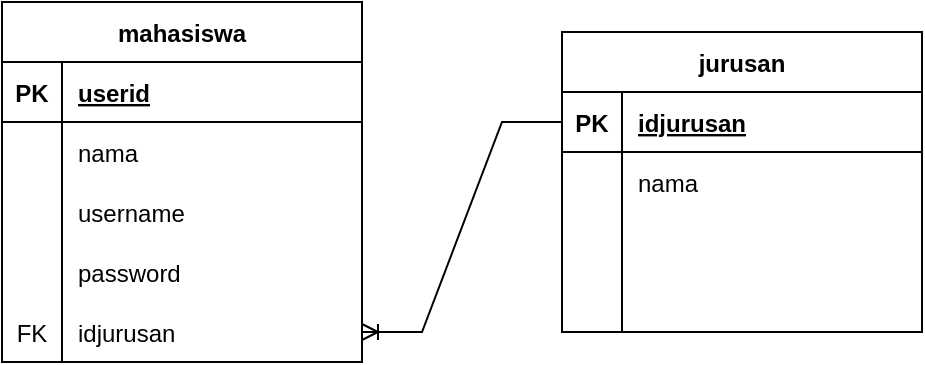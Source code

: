 <mxfile version="16.2.4" type="github">
  <diagram id="qVsHTxvPLoO1TR0tm4oT" name="Page-1">
    <mxGraphModel dx="782" dy="475" grid="1" gridSize="10" guides="1" tooltips="1" connect="1" arrows="1" fold="1" page="1" pageScale="1" pageWidth="827" pageHeight="1169" math="0" shadow="0">
      <root>
        <mxCell id="0" />
        <mxCell id="1" parent="0" />
        <mxCell id="WGPbGIQxYLbaqYa0p3jO-1" value="mahasiswa" style="shape=table;startSize=30;container=1;collapsible=1;childLayout=tableLayout;fixedRows=1;rowLines=0;fontStyle=1;align=center;resizeLast=1;" vertex="1" parent="1">
          <mxGeometry x="180" y="160" width="180" height="180" as="geometry" />
        </mxCell>
        <mxCell id="WGPbGIQxYLbaqYa0p3jO-2" value="" style="shape=tableRow;horizontal=0;startSize=0;swimlaneHead=0;swimlaneBody=0;fillColor=none;collapsible=0;dropTarget=0;points=[[0,0.5],[1,0.5]];portConstraint=eastwest;top=0;left=0;right=0;bottom=1;" vertex="1" parent="WGPbGIQxYLbaqYa0p3jO-1">
          <mxGeometry y="30" width="180" height="30" as="geometry" />
        </mxCell>
        <mxCell id="WGPbGIQxYLbaqYa0p3jO-3" value="PK" style="shape=partialRectangle;connectable=0;fillColor=none;top=0;left=0;bottom=0;right=0;fontStyle=1;overflow=hidden;" vertex="1" parent="WGPbGIQxYLbaqYa0p3jO-2">
          <mxGeometry width="30" height="30" as="geometry">
            <mxRectangle width="30" height="30" as="alternateBounds" />
          </mxGeometry>
        </mxCell>
        <mxCell id="WGPbGIQxYLbaqYa0p3jO-4" value="userid" style="shape=partialRectangle;connectable=0;fillColor=none;top=0;left=0;bottom=0;right=0;align=left;spacingLeft=6;fontStyle=5;overflow=hidden;" vertex="1" parent="WGPbGIQxYLbaqYa0p3jO-2">
          <mxGeometry x="30" width="150" height="30" as="geometry">
            <mxRectangle width="150" height="30" as="alternateBounds" />
          </mxGeometry>
        </mxCell>
        <mxCell id="WGPbGIQxYLbaqYa0p3jO-5" value="" style="shape=tableRow;horizontal=0;startSize=0;swimlaneHead=0;swimlaneBody=0;fillColor=none;collapsible=0;dropTarget=0;points=[[0,0.5],[1,0.5]];portConstraint=eastwest;top=0;left=0;right=0;bottom=0;" vertex="1" parent="WGPbGIQxYLbaqYa0p3jO-1">
          <mxGeometry y="60" width="180" height="30" as="geometry" />
        </mxCell>
        <mxCell id="WGPbGIQxYLbaqYa0p3jO-6" value="" style="shape=partialRectangle;connectable=0;fillColor=none;top=0;left=0;bottom=0;right=0;editable=1;overflow=hidden;" vertex="1" parent="WGPbGIQxYLbaqYa0p3jO-5">
          <mxGeometry width="30" height="30" as="geometry">
            <mxRectangle width="30" height="30" as="alternateBounds" />
          </mxGeometry>
        </mxCell>
        <mxCell id="WGPbGIQxYLbaqYa0p3jO-7" value="nama" style="shape=partialRectangle;connectable=0;fillColor=none;top=0;left=0;bottom=0;right=0;align=left;spacingLeft=6;overflow=hidden;" vertex="1" parent="WGPbGIQxYLbaqYa0p3jO-5">
          <mxGeometry x="30" width="150" height="30" as="geometry">
            <mxRectangle width="150" height="30" as="alternateBounds" />
          </mxGeometry>
        </mxCell>
        <mxCell id="WGPbGIQxYLbaqYa0p3jO-8" value="" style="shape=tableRow;horizontal=0;startSize=0;swimlaneHead=0;swimlaneBody=0;fillColor=none;collapsible=0;dropTarget=0;points=[[0,0.5],[1,0.5]];portConstraint=eastwest;top=0;left=0;right=0;bottom=0;" vertex="1" parent="WGPbGIQxYLbaqYa0p3jO-1">
          <mxGeometry y="90" width="180" height="30" as="geometry" />
        </mxCell>
        <mxCell id="WGPbGIQxYLbaqYa0p3jO-9" value="" style="shape=partialRectangle;connectable=0;fillColor=none;top=0;left=0;bottom=0;right=0;editable=1;overflow=hidden;" vertex="1" parent="WGPbGIQxYLbaqYa0p3jO-8">
          <mxGeometry width="30" height="30" as="geometry">
            <mxRectangle width="30" height="30" as="alternateBounds" />
          </mxGeometry>
        </mxCell>
        <mxCell id="WGPbGIQxYLbaqYa0p3jO-10" value="username" style="shape=partialRectangle;connectable=0;fillColor=none;top=0;left=0;bottom=0;right=0;align=left;spacingLeft=6;overflow=hidden;" vertex="1" parent="WGPbGIQxYLbaqYa0p3jO-8">
          <mxGeometry x="30" width="150" height="30" as="geometry">
            <mxRectangle width="150" height="30" as="alternateBounds" />
          </mxGeometry>
        </mxCell>
        <mxCell id="WGPbGIQxYLbaqYa0p3jO-27" value="" style="shape=tableRow;horizontal=0;startSize=0;swimlaneHead=0;swimlaneBody=0;fillColor=none;collapsible=0;dropTarget=0;points=[[0,0.5],[1,0.5]];portConstraint=eastwest;top=0;left=0;right=0;bottom=0;" vertex="1" parent="WGPbGIQxYLbaqYa0p3jO-1">
          <mxGeometry y="120" width="180" height="30" as="geometry" />
        </mxCell>
        <mxCell id="WGPbGIQxYLbaqYa0p3jO-28" value="" style="shape=partialRectangle;connectable=0;fillColor=none;top=0;left=0;bottom=0;right=0;editable=1;overflow=hidden;" vertex="1" parent="WGPbGIQxYLbaqYa0p3jO-27">
          <mxGeometry width="30" height="30" as="geometry">
            <mxRectangle width="30" height="30" as="alternateBounds" />
          </mxGeometry>
        </mxCell>
        <mxCell id="WGPbGIQxYLbaqYa0p3jO-29" value="password" style="shape=partialRectangle;connectable=0;fillColor=none;top=0;left=0;bottom=0;right=0;align=left;spacingLeft=6;overflow=hidden;" vertex="1" parent="WGPbGIQxYLbaqYa0p3jO-27">
          <mxGeometry x="30" width="150" height="30" as="geometry">
            <mxRectangle width="150" height="30" as="alternateBounds" />
          </mxGeometry>
        </mxCell>
        <mxCell id="WGPbGIQxYLbaqYa0p3jO-11" value="" style="shape=tableRow;horizontal=0;startSize=0;swimlaneHead=0;swimlaneBody=0;fillColor=none;collapsible=0;dropTarget=0;points=[[0,0.5],[1,0.5]];portConstraint=eastwest;top=0;left=0;right=0;bottom=0;" vertex="1" parent="WGPbGIQxYLbaqYa0p3jO-1">
          <mxGeometry y="150" width="180" height="30" as="geometry" />
        </mxCell>
        <mxCell id="WGPbGIQxYLbaqYa0p3jO-12" value="FK" style="shape=partialRectangle;connectable=0;fillColor=none;top=0;left=0;bottom=0;right=0;editable=1;overflow=hidden;" vertex="1" parent="WGPbGIQxYLbaqYa0p3jO-11">
          <mxGeometry width="30" height="30" as="geometry">
            <mxRectangle width="30" height="30" as="alternateBounds" />
          </mxGeometry>
        </mxCell>
        <mxCell id="WGPbGIQxYLbaqYa0p3jO-13" value="idjurusan" style="shape=partialRectangle;connectable=0;fillColor=none;top=0;left=0;bottom=0;right=0;align=left;spacingLeft=6;overflow=hidden;" vertex="1" parent="WGPbGIQxYLbaqYa0p3jO-11">
          <mxGeometry x="30" width="150" height="30" as="geometry">
            <mxRectangle width="150" height="30" as="alternateBounds" />
          </mxGeometry>
        </mxCell>
        <mxCell id="WGPbGIQxYLbaqYa0p3jO-14" value="jurusan" style="shape=table;startSize=30;container=1;collapsible=1;childLayout=tableLayout;fixedRows=1;rowLines=0;fontStyle=1;align=center;resizeLast=1;" vertex="1" parent="1">
          <mxGeometry x="460" y="175" width="180" height="150" as="geometry" />
        </mxCell>
        <mxCell id="WGPbGIQxYLbaqYa0p3jO-15" value="" style="shape=tableRow;horizontal=0;startSize=0;swimlaneHead=0;swimlaneBody=0;fillColor=none;collapsible=0;dropTarget=0;points=[[0,0.5],[1,0.5]];portConstraint=eastwest;top=0;left=0;right=0;bottom=1;" vertex="1" parent="WGPbGIQxYLbaqYa0p3jO-14">
          <mxGeometry y="30" width="180" height="30" as="geometry" />
        </mxCell>
        <mxCell id="WGPbGIQxYLbaqYa0p3jO-16" value="PK" style="shape=partialRectangle;connectable=0;fillColor=none;top=0;left=0;bottom=0;right=0;fontStyle=1;overflow=hidden;" vertex="1" parent="WGPbGIQxYLbaqYa0p3jO-15">
          <mxGeometry width="30" height="30" as="geometry">
            <mxRectangle width="30" height="30" as="alternateBounds" />
          </mxGeometry>
        </mxCell>
        <mxCell id="WGPbGIQxYLbaqYa0p3jO-17" value="idjurusan" style="shape=partialRectangle;connectable=0;fillColor=none;top=0;left=0;bottom=0;right=0;align=left;spacingLeft=6;fontStyle=5;overflow=hidden;" vertex="1" parent="WGPbGIQxYLbaqYa0p3jO-15">
          <mxGeometry x="30" width="150" height="30" as="geometry">
            <mxRectangle width="150" height="30" as="alternateBounds" />
          </mxGeometry>
        </mxCell>
        <mxCell id="WGPbGIQxYLbaqYa0p3jO-18" value="" style="shape=tableRow;horizontal=0;startSize=0;swimlaneHead=0;swimlaneBody=0;fillColor=none;collapsible=0;dropTarget=0;points=[[0,0.5],[1,0.5]];portConstraint=eastwest;top=0;left=0;right=0;bottom=0;" vertex="1" parent="WGPbGIQxYLbaqYa0p3jO-14">
          <mxGeometry y="60" width="180" height="30" as="geometry" />
        </mxCell>
        <mxCell id="WGPbGIQxYLbaqYa0p3jO-19" value="" style="shape=partialRectangle;connectable=0;fillColor=none;top=0;left=0;bottom=0;right=0;editable=1;overflow=hidden;" vertex="1" parent="WGPbGIQxYLbaqYa0p3jO-18">
          <mxGeometry width="30" height="30" as="geometry">
            <mxRectangle width="30" height="30" as="alternateBounds" />
          </mxGeometry>
        </mxCell>
        <mxCell id="WGPbGIQxYLbaqYa0p3jO-20" value="nama" style="shape=partialRectangle;connectable=0;fillColor=none;top=0;left=0;bottom=0;right=0;align=left;spacingLeft=6;overflow=hidden;" vertex="1" parent="WGPbGIQxYLbaqYa0p3jO-18">
          <mxGeometry x="30" width="150" height="30" as="geometry">
            <mxRectangle width="150" height="30" as="alternateBounds" />
          </mxGeometry>
        </mxCell>
        <mxCell id="WGPbGIQxYLbaqYa0p3jO-21" value="" style="shape=tableRow;horizontal=0;startSize=0;swimlaneHead=0;swimlaneBody=0;fillColor=none;collapsible=0;dropTarget=0;points=[[0,0.5],[1,0.5]];portConstraint=eastwest;top=0;left=0;right=0;bottom=0;" vertex="1" parent="WGPbGIQxYLbaqYa0p3jO-14">
          <mxGeometry y="90" width="180" height="30" as="geometry" />
        </mxCell>
        <mxCell id="WGPbGIQxYLbaqYa0p3jO-22" value="" style="shape=partialRectangle;connectable=0;fillColor=none;top=0;left=0;bottom=0;right=0;editable=1;overflow=hidden;" vertex="1" parent="WGPbGIQxYLbaqYa0p3jO-21">
          <mxGeometry width="30" height="30" as="geometry">
            <mxRectangle width="30" height="30" as="alternateBounds" />
          </mxGeometry>
        </mxCell>
        <mxCell id="WGPbGIQxYLbaqYa0p3jO-23" value="" style="shape=partialRectangle;connectable=0;fillColor=none;top=0;left=0;bottom=0;right=0;align=left;spacingLeft=6;overflow=hidden;" vertex="1" parent="WGPbGIQxYLbaqYa0p3jO-21">
          <mxGeometry x="30" width="150" height="30" as="geometry">
            <mxRectangle width="150" height="30" as="alternateBounds" />
          </mxGeometry>
        </mxCell>
        <mxCell id="WGPbGIQxYLbaqYa0p3jO-24" value="" style="shape=tableRow;horizontal=0;startSize=0;swimlaneHead=0;swimlaneBody=0;fillColor=none;collapsible=0;dropTarget=0;points=[[0,0.5],[1,0.5]];portConstraint=eastwest;top=0;left=0;right=0;bottom=0;" vertex="1" parent="WGPbGIQxYLbaqYa0p3jO-14">
          <mxGeometry y="120" width="180" height="30" as="geometry" />
        </mxCell>
        <mxCell id="WGPbGIQxYLbaqYa0p3jO-25" value="" style="shape=partialRectangle;connectable=0;fillColor=none;top=0;left=0;bottom=0;right=0;editable=1;overflow=hidden;" vertex="1" parent="WGPbGIQxYLbaqYa0p3jO-24">
          <mxGeometry width="30" height="30" as="geometry">
            <mxRectangle width="30" height="30" as="alternateBounds" />
          </mxGeometry>
        </mxCell>
        <mxCell id="WGPbGIQxYLbaqYa0p3jO-26" value="" style="shape=partialRectangle;connectable=0;fillColor=none;top=0;left=0;bottom=0;right=0;align=left;spacingLeft=6;overflow=hidden;" vertex="1" parent="WGPbGIQxYLbaqYa0p3jO-24">
          <mxGeometry x="30" width="150" height="30" as="geometry">
            <mxRectangle width="150" height="30" as="alternateBounds" />
          </mxGeometry>
        </mxCell>
        <mxCell id="WGPbGIQxYLbaqYa0p3jO-35" value="" style="edgeStyle=entityRelationEdgeStyle;fontSize=12;html=1;endArrow=ERoneToMany;rounded=0;entryX=1;entryY=0.5;entryDx=0;entryDy=0;" edge="1" parent="1" source="WGPbGIQxYLbaqYa0p3jO-15" target="WGPbGIQxYLbaqYa0p3jO-11">
          <mxGeometry width="100" height="100" relative="1" as="geometry">
            <mxPoint x="138.579" y="100" as="sourcePoint" />
            <mxPoint x="498.579" y="440" as="targetPoint" />
          </mxGeometry>
        </mxCell>
      </root>
    </mxGraphModel>
  </diagram>
</mxfile>

